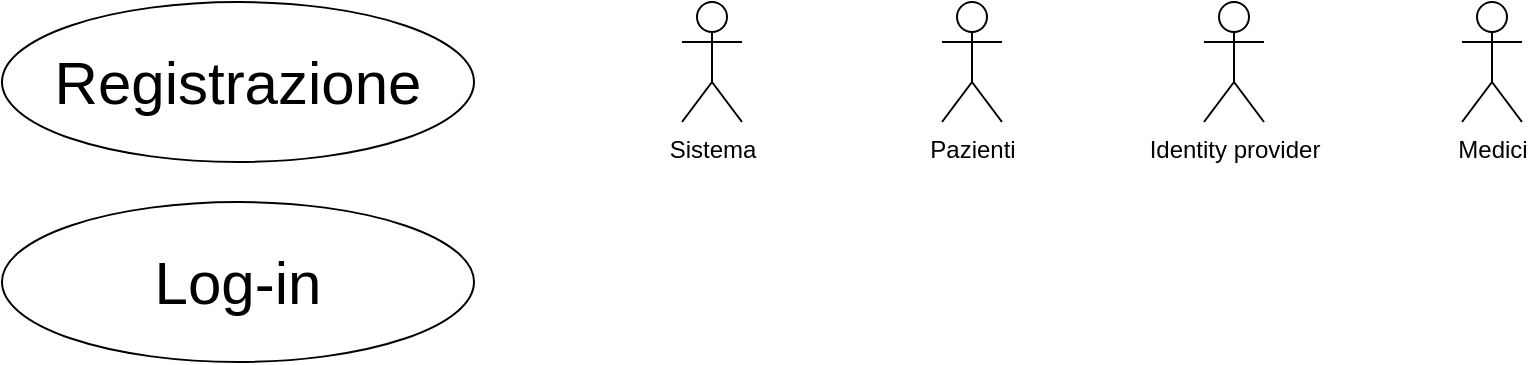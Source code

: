 <mxfile version="26.0.10" pages="5">
  <diagram name="caseUse" id="5YOeRWbkEh5e2hR78IlF">
    <mxGraphModel dx="1050" dy="580" grid="1" gridSize="10" guides="1" tooltips="1" connect="1" arrows="1" fold="1" page="1" pageScale="1" pageWidth="827" pageHeight="1169" math="0" shadow="0">
      <root>
        <mxCell id="0" />
        <mxCell id="1" parent="0" />
        <mxCell id="OvkjuIX2CIs81xGkpPV2-1" value="Pazienti" style="shape=umlActor;verticalLabelPosition=bottom;verticalAlign=top;html=1;outlineConnect=0;" vertex="1" parent="1">
          <mxGeometry x="490" y="20" width="30" height="60" as="geometry" />
        </mxCell>
        <mxCell id="OvkjuIX2CIs81xGkpPV2-2" value="Medici" style="shape=umlActor;verticalLabelPosition=bottom;verticalAlign=top;html=1;outlineConnect=0;" vertex="1" parent="1">
          <mxGeometry x="750" y="20" width="30" height="60" as="geometry" />
        </mxCell>
        <mxCell id="OvkjuIX2CIs81xGkpPV2-3" value="Identity provider" style="shape=umlActor;verticalLabelPosition=bottom;verticalAlign=top;html=1;outlineConnect=0;" vertex="1" parent="1">
          <mxGeometry x="621" y="20" width="30" height="60" as="geometry" />
        </mxCell>
        <mxCell id="OvkjuIX2CIs81xGkpPV2-4" value="&lt;font style=&quot;font-size: 30px;&quot;&gt;Registrazione&lt;/font&gt;" style="ellipse;whiteSpace=wrap;html=1;" vertex="1" parent="1">
          <mxGeometry x="20" y="20" width="236" height="80" as="geometry" />
        </mxCell>
        <mxCell id="OvkjuIX2CIs81xGkpPV2-5" value="&lt;font style=&quot;font-size: 30px;&quot;&gt;Log-in&lt;/font&gt;" style="ellipse;whiteSpace=wrap;html=1;" vertex="1" parent="1">
          <mxGeometry x="20" y="120" width="236" height="80" as="geometry" />
        </mxCell>
        <mxCell id="OvkjuIX2CIs81xGkpPV2-12" value="Sistema" style="shape=umlActor;verticalLabelPosition=bottom;verticalAlign=top;html=1;outlineConnect=0;" vertex="1" parent="1">
          <mxGeometry x="360" y="20" width="30" height="60" as="geometry" />
        </mxCell>
      </root>
    </mxGraphModel>
  </diagram>
  <diagram id="WIKCi4djFAxLHXfYwHIS" name="activity">
    <mxGraphModel dx="1050" dy="580" grid="1" gridSize="10" guides="1" tooltips="1" connect="1" arrows="1" fold="1" page="1" pageScale="1" pageWidth="827" pageHeight="1169" math="0" shadow="0">
      <root>
        <mxCell id="0" />
        <mxCell id="1" parent="0" />
      </root>
    </mxGraphModel>
  </diagram>
  <diagram id="haw745c3QgYH6Dh_yxL6" name="swimLane">
    <mxGraphModel dx="1050" dy="580" grid="1" gridSize="10" guides="1" tooltips="1" connect="1" arrows="1" fold="1" page="1" pageScale="1" pageWidth="827" pageHeight="1169" math="0" shadow="0">
      <root>
        <mxCell id="0" />
        <mxCell id="1" parent="0" />
      </root>
    </mxGraphModel>
  </diagram>
  <diagram id="xCThVpPJNMf9oLktIhax" name="sequence">
    <mxGraphModel dx="1050" dy="580" grid="1" gridSize="10" guides="1" tooltips="1" connect="1" arrows="1" fold="1" page="1" pageScale="1" pageWidth="827" pageHeight="1169" math="0" shadow="0">
      <root>
        <mxCell id="0" />
        <mxCell id="1" parent="0" />
      </root>
    </mxGraphModel>
  </diagram>
  <diagram id="cPCokOUU2SmkPa_6YjNQ" name="deployment">
    <mxGraphModel dx="1050" dy="580" grid="1" gridSize="10" guides="1" tooltips="1" connect="1" arrows="1" fold="1" page="1" pageScale="1" pageWidth="827" pageHeight="1169" math="0" shadow="0">
      <root>
        <mxCell id="0" />
        <mxCell id="1" parent="0" />
      </root>
    </mxGraphModel>
  </diagram>
</mxfile>
